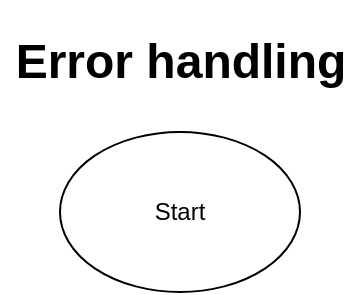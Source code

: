 <mxfile version="16.6.2" type="github">
  <diagram id="Nxm3mEQ14OhuB5Wi6-L1" name="Page-1">
    <mxGraphModel dx="786" dy="513" grid="1" gridSize="10" guides="1" tooltips="1" connect="1" arrows="1" fold="1" page="1" pageScale="1" pageWidth="827" pageHeight="1169" math="0" shadow="0">
      <root>
        <mxCell id="0" />
        <mxCell id="1" parent="0" />
        <mxCell id="0n6ZQgNS1HrYtbVCbrgp-1" value="&lt;h1&gt;Error handling&lt;/h1&gt;" style="text;html=1;resizable=0;autosize=1;align=center;verticalAlign=middle;points=[];fillColor=none;strokeColor=none;rounded=0;" vertex="1" parent="1">
          <mxGeometry x="324" y="330" width="180" height="50" as="geometry" />
        </mxCell>
        <mxCell id="0n6ZQgNS1HrYtbVCbrgp-2" value="Start" style="ellipse;whiteSpace=wrap;html=1;" vertex="1" parent="1">
          <mxGeometry x="354" y="390" width="120" height="80" as="geometry" />
        </mxCell>
      </root>
    </mxGraphModel>
  </diagram>
</mxfile>
